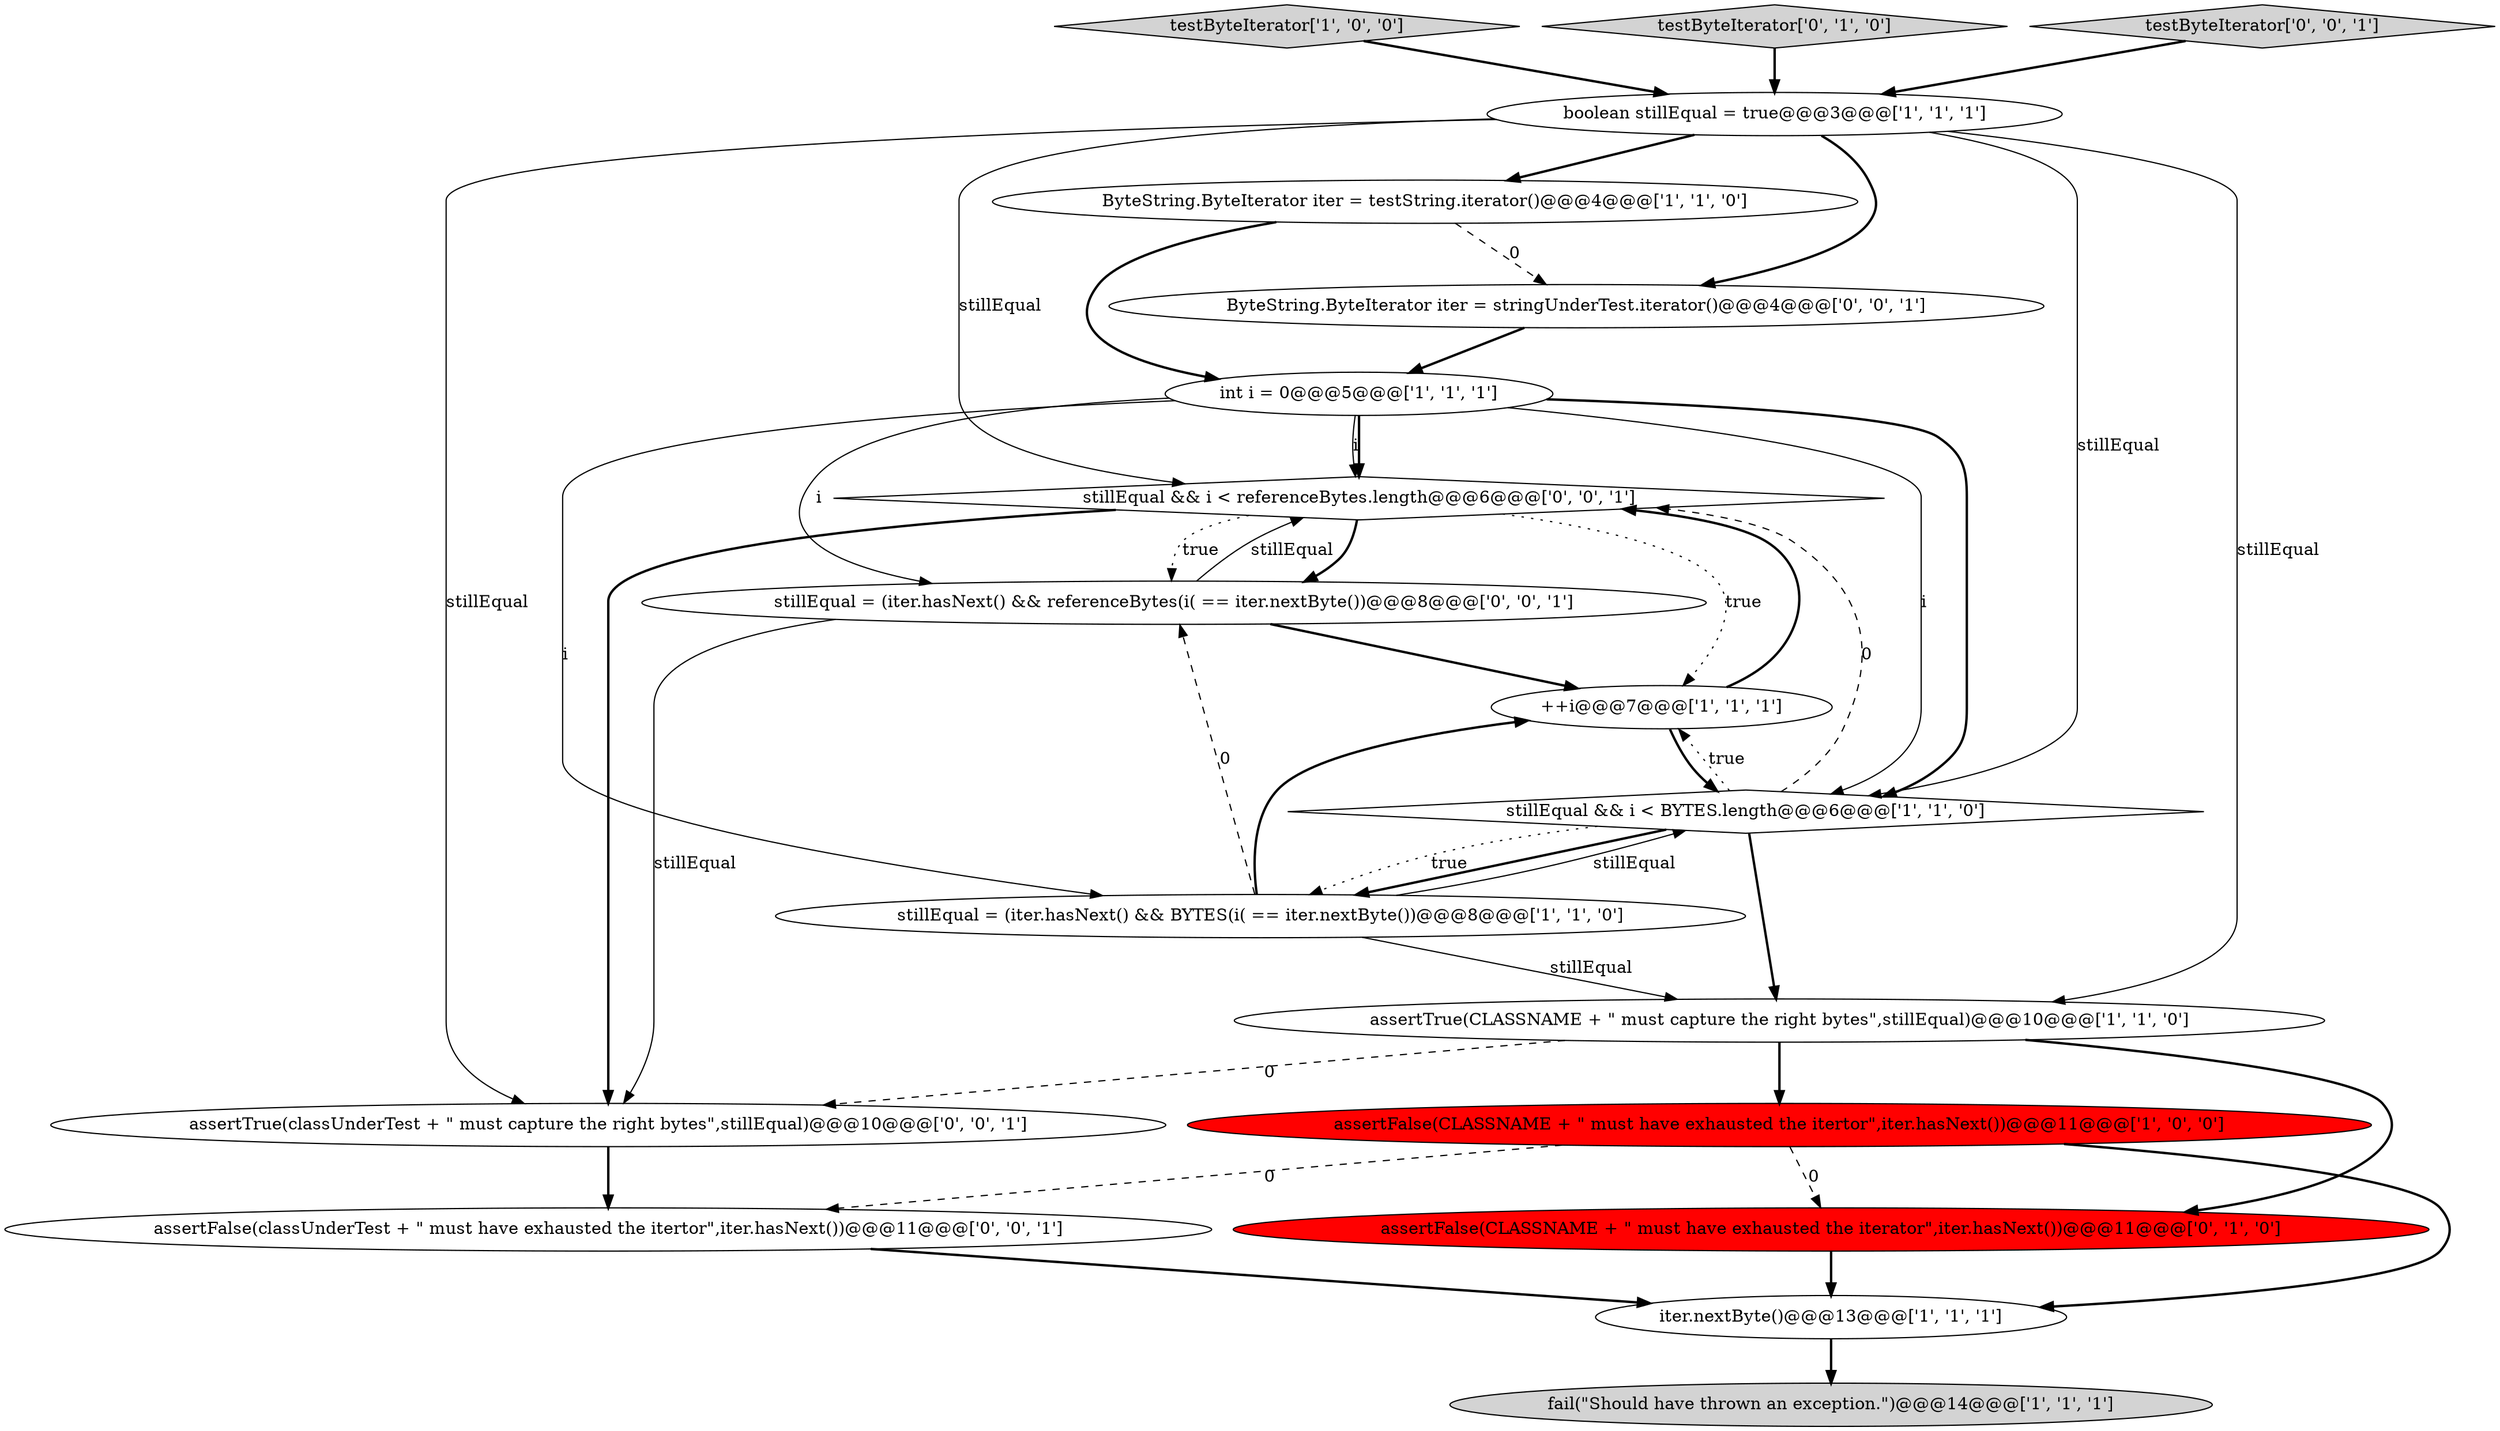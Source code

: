digraph {
16 [style = filled, label = "ByteString.ByteIterator iter = stringUnderTest.iterator()@@@4@@@['0', '0', '1']", fillcolor = white, shape = ellipse image = "AAA0AAABBB3BBB"];
7 [style = filled, label = "fail(\"Should have thrown an exception.\")@@@14@@@['1', '1', '1']", fillcolor = lightgray, shape = ellipse image = "AAA0AAABBB1BBB"];
6 [style = filled, label = "testByteIterator['1', '0', '0']", fillcolor = lightgray, shape = diamond image = "AAA0AAABBB1BBB"];
17 [style = filled, label = "assertTrue(classUnderTest + \" must capture the right bytes\",stillEqual)@@@10@@@['0', '0', '1']", fillcolor = white, shape = ellipse image = "AAA0AAABBB3BBB"];
4 [style = filled, label = "ByteString.ByteIterator iter = testString.iterator()@@@4@@@['1', '1', '0']", fillcolor = white, shape = ellipse image = "AAA0AAABBB1BBB"];
5 [style = filled, label = "int i = 0@@@5@@@['1', '1', '1']", fillcolor = white, shape = ellipse image = "AAA0AAABBB1BBB"];
0 [style = filled, label = "assertTrue(CLASSNAME + \" must capture the right bytes\",stillEqual)@@@10@@@['1', '1', '0']", fillcolor = white, shape = ellipse image = "AAA0AAABBB1BBB"];
9 [style = filled, label = "iter.nextByte()@@@13@@@['1', '1', '1']", fillcolor = white, shape = ellipse image = "AAA0AAABBB1BBB"];
14 [style = filled, label = "stillEqual && i < referenceBytes.length@@@6@@@['0', '0', '1']", fillcolor = white, shape = diamond image = "AAA0AAABBB3BBB"];
15 [style = filled, label = "assertFalse(classUnderTest + \" must have exhausted the itertor\",iter.hasNext())@@@11@@@['0', '0', '1']", fillcolor = white, shape = ellipse image = "AAA0AAABBB3BBB"];
12 [style = filled, label = "testByteIterator['0', '1', '0']", fillcolor = lightgray, shape = diamond image = "AAA0AAABBB2BBB"];
18 [style = filled, label = "stillEqual = (iter.hasNext() && referenceBytes(i( == iter.nextByte())@@@8@@@['0', '0', '1']", fillcolor = white, shape = ellipse image = "AAA0AAABBB3BBB"];
10 [style = filled, label = "++i@@@7@@@['1', '1', '1']", fillcolor = white, shape = ellipse image = "AAA0AAABBB1BBB"];
2 [style = filled, label = "assertFalse(CLASSNAME + \" must have exhausted the itertor\",iter.hasNext())@@@11@@@['1', '0', '0']", fillcolor = red, shape = ellipse image = "AAA1AAABBB1BBB"];
1 [style = filled, label = "stillEqual = (iter.hasNext() && BYTES(i( == iter.nextByte())@@@8@@@['1', '1', '0']", fillcolor = white, shape = ellipse image = "AAA0AAABBB1BBB"];
11 [style = filled, label = "assertFalse(CLASSNAME + \" must have exhausted the iterator\",iter.hasNext())@@@11@@@['0', '1', '0']", fillcolor = red, shape = ellipse image = "AAA1AAABBB2BBB"];
13 [style = filled, label = "testByteIterator['0', '0', '1']", fillcolor = lightgray, shape = diamond image = "AAA0AAABBB3BBB"];
8 [style = filled, label = "boolean stillEqual = true@@@3@@@['1', '1', '1']", fillcolor = white, shape = ellipse image = "AAA0AAABBB1BBB"];
3 [style = filled, label = "stillEqual && i < BYTES.length@@@6@@@['1', '1', '0']", fillcolor = white, shape = diamond image = "AAA0AAABBB1BBB"];
5->3 [style = bold, label=""];
8->16 [style = bold, label=""];
18->17 [style = solid, label="stillEqual"];
4->16 [style = dashed, label="0"];
3->1 [style = bold, label=""];
5->3 [style = solid, label="i"];
10->14 [style = bold, label=""];
0->2 [style = bold, label=""];
3->10 [style = dotted, label="true"];
0->11 [style = bold, label=""];
10->3 [style = bold, label=""];
14->17 [style = bold, label=""];
5->14 [style = solid, label="i"];
1->18 [style = dashed, label="0"];
2->9 [style = bold, label=""];
5->14 [style = bold, label=""];
5->1 [style = solid, label="i"];
9->7 [style = bold, label=""];
11->9 [style = bold, label=""];
0->17 [style = dashed, label="0"];
14->10 [style = dotted, label="true"];
3->0 [style = bold, label=""];
8->17 [style = solid, label="stillEqual"];
2->15 [style = dashed, label="0"];
18->10 [style = bold, label=""];
15->9 [style = bold, label=""];
12->8 [style = bold, label=""];
1->0 [style = solid, label="stillEqual"];
6->8 [style = bold, label=""];
5->18 [style = solid, label="i"];
17->15 [style = bold, label=""];
16->5 [style = bold, label=""];
2->11 [style = dashed, label="0"];
8->3 [style = solid, label="stillEqual"];
14->18 [style = bold, label=""];
18->14 [style = solid, label="stillEqual"];
8->4 [style = bold, label=""];
13->8 [style = bold, label=""];
3->14 [style = dashed, label="0"];
1->3 [style = solid, label="stillEqual"];
1->10 [style = bold, label=""];
4->5 [style = bold, label=""];
3->1 [style = dotted, label="true"];
14->18 [style = dotted, label="true"];
8->0 [style = solid, label="stillEqual"];
8->14 [style = solid, label="stillEqual"];
}
